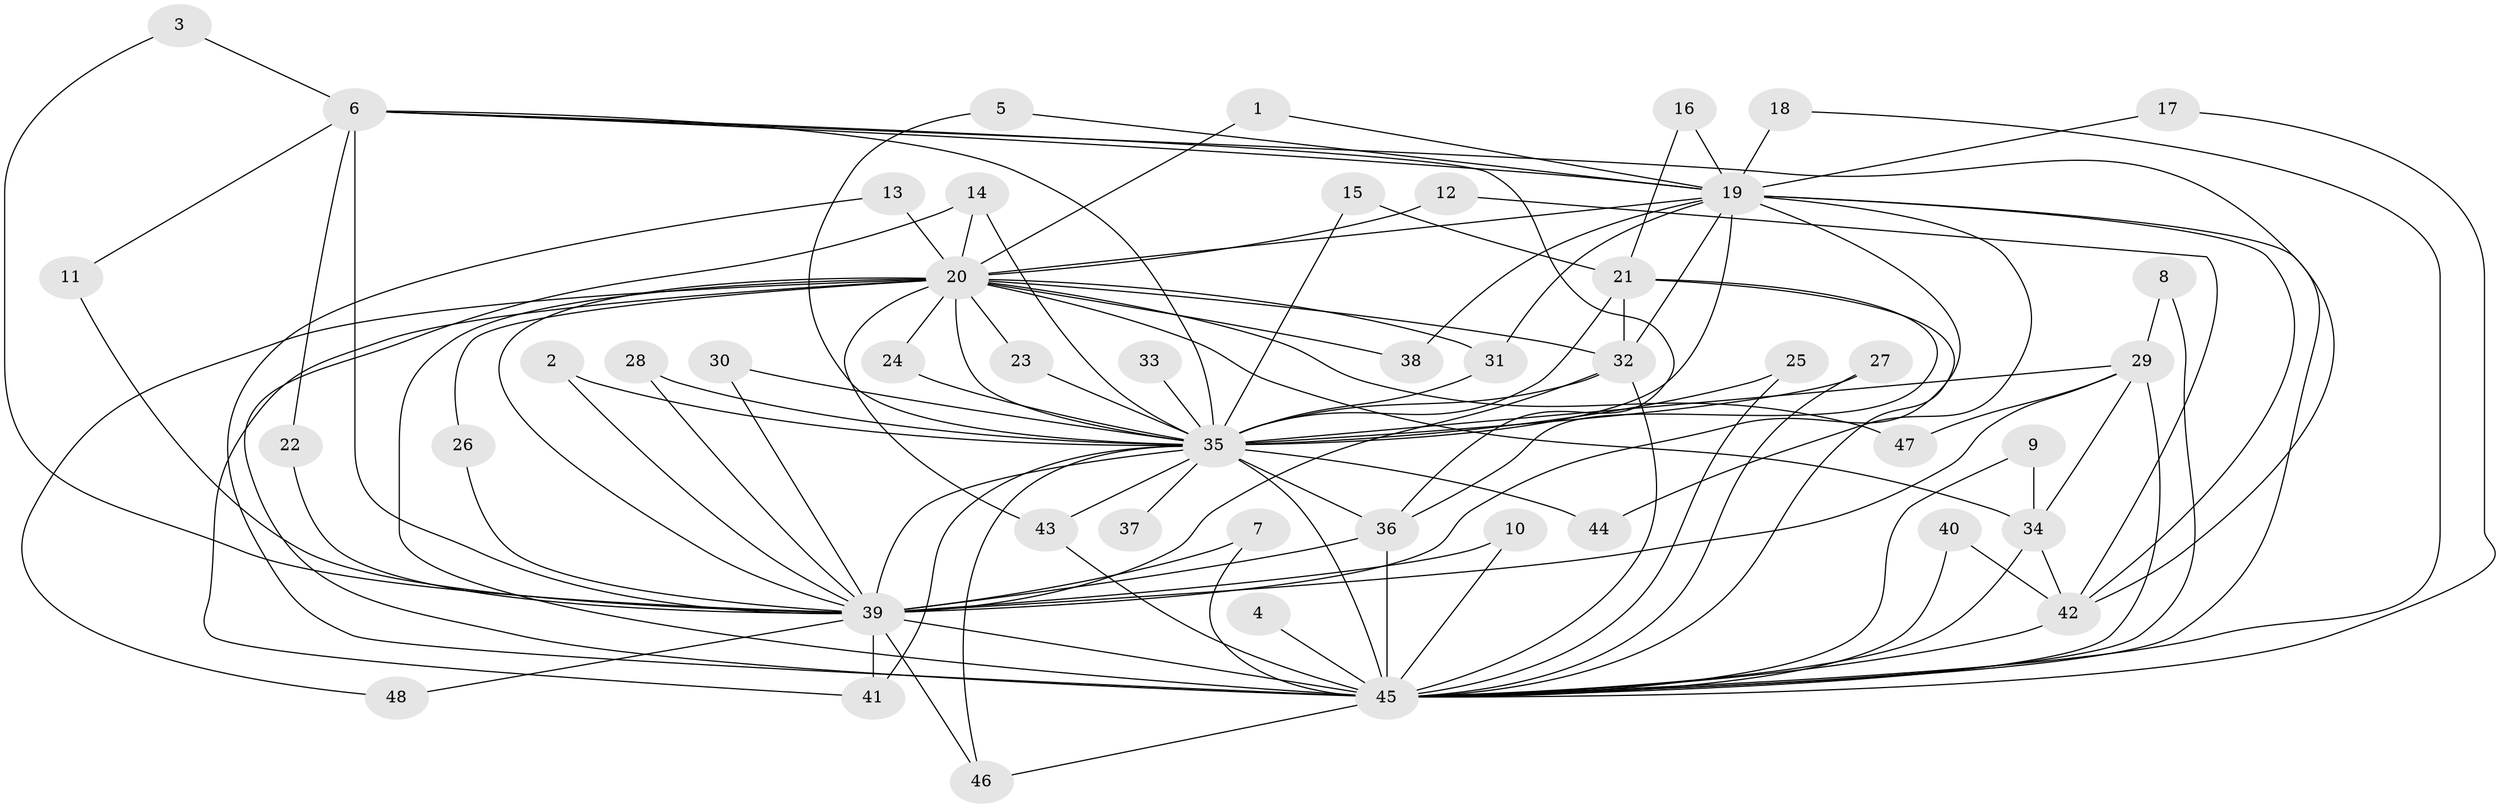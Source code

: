 // original degree distribution, {17: 0.010416666666666666, 20: 0.010416666666666666, 16: 0.010416666666666666, 28: 0.010416666666666666, 32: 0.010416666666666666, 23: 0.010416666666666666, 22: 0.010416666666666666, 19: 0.010416666666666666, 21: 0.010416666666666666, 13: 0.010416666666666666, 5: 0.020833333333333332, 3: 0.21875, 7: 0.020833333333333332, 2: 0.59375, 6: 0.010416666666666666, 8: 0.010416666666666666, 4: 0.020833333333333332}
// Generated by graph-tools (version 1.1) at 2025/49/03/09/25 03:49:45]
// undirected, 48 vertices, 110 edges
graph export_dot {
graph [start="1"]
  node [color=gray90,style=filled];
  1;
  2;
  3;
  4;
  5;
  6;
  7;
  8;
  9;
  10;
  11;
  12;
  13;
  14;
  15;
  16;
  17;
  18;
  19;
  20;
  21;
  22;
  23;
  24;
  25;
  26;
  27;
  28;
  29;
  30;
  31;
  32;
  33;
  34;
  35;
  36;
  37;
  38;
  39;
  40;
  41;
  42;
  43;
  44;
  45;
  46;
  47;
  48;
  1 -- 19 [weight=1.0];
  1 -- 20 [weight=2.0];
  2 -- 35 [weight=1.0];
  2 -- 39 [weight=1.0];
  3 -- 6 [weight=1.0];
  3 -- 39 [weight=1.0];
  4 -- 45 [weight=2.0];
  5 -- 19 [weight=1.0];
  5 -- 35 [weight=1.0];
  6 -- 11 [weight=1.0];
  6 -- 19 [weight=1.0];
  6 -- 22 [weight=1.0];
  6 -- 35 [weight=1.0];
  6 -- 36 [weight=1.0];
  6 -- 39 [weight=2.0];
  6 -- 42 [weight=1.0];
  7 -- 39 [weight=1.0];
  7 -- 45 [weight=1.0];
  8 -- 29 [weight=1.0];
  8 -- 45 [weight=1.0];
  9 -- 34 [weight=1.0];
  9 -- 45 [weight=1.0];
  10 -- 39 [weight=1.0];
  10 -- 45 [weight=1.0];
  11 -- 39 [weight=1.0];
  12 -- 20 [weight=1.0];
  12 -- 42 [weight=1.0];
  13 -- 20 [weight=1.0];
  13 -- 45 [weight=1.0];
  14 -- 20 [weight=1.0];
  14 -- 35 [weight=1.0];
  14 -- 45 [weight=1.0];
  15 -- 21 [weight=1.0];
  15 -- 35 [weight=1.0];
  16 -- 19 [weight=1.0];
  16 -- 21 [weight=1.0];
  17 -- 19 [weight=1.0];
  17 -- 45 [weight=1.0];
  18 -- 19 [weight=1.0];
  18 -- 45 [weight=1.0];
  19 -- 20 [weight=3.0];
  19 -- 31 [weight=1.0];
  19 -- 32 [weight=1.0];
  19 -- 35 [weight=5.0];
  19 -- 38 [weight=1.0];
  19 -- 39 [weight=1.0];
  19 -- 42 [weight=1.0];
  19 -- 44 [weight=1.0];
  19 -- 45 [weight=3.0];
  20 -- 23 [weight=1.0];
  20 -- 24 [weight=1.0];
  20 -- 26 [weight=1.0];
  20 -- 31 [weight=1.0];
  20 -- 32 [weight=2.0];
  20 -- 34 [weight=1.0];
  20 -- 35 [weight=6.0];
  20 -- 38 [weight=2.0];
  20 -- 39 [weight=2.0];
  20 -- 41 [weight=1.0];
  20 -- 43 [weight=1.0];
  20 -- 45 [weight=4.0];
  20 -- 47 [weight=1.0];
  20 -- 48 [weight=1.0];
  21 -- 32 [weight=1.0];
  21 -- 35 [weight=2.0];
  21 -- 36 [weight=1.0];
  21 -- 45 [weight=1.0];
  22 -- 39 [weight=1.0];
  23 -- 35 [weight=1.0];
  24 -- 35 [weight=1.0];
  25 -- 35 [weight=1.0];
  25 -- 45 [weight=1.0];
  26 -- 39 [weight=1.0];
  27 -- 35 [weight=1.0];
  27 -- 45 [weight=1.0];
  28 -- 35 [weight=1.0];
  28 -- 39 [weight=1.0];
  29 -- 34 [weight=1.0];
  29 -- 35 [weight=2.0];
  29 -- 39 [weight=1.0];
  29 -- 45 [weight=1.0];
  29 -- 47 [weight=1.0];
  30 -- 35 [weight=1.0];
  30 -- 39 [weight=1.0];
  31 -- 35 [weight=1.0];
  32 -- 35 [weight=4.0];
  32 -- 39 [weight=2.0];
  32 -- 45 [weight=3.0];
  33 -- 35 [weight=1.0];
  34 -- 42 [weight=1.0];
  34 -- 45 [weight=3.0];
  35 -- 36 [weight=4.0];
  35 -- 37 [weight=2.0];
  35 -- 39 [weight=3.0];
  35 -- 41 [weight=1.0];
  35 -- 43 [weight=1.0];
  35 -- 44 [weight=1.0];
  35 -- 45 [weight=7.0];
  35 -- 46 [weight=2.0];
  36 -- 39 [weight=1.0];
  36 -- 45 [weight=1.0];
  39 -- 41 [weight=1.0];
  39 -- 45 [weight=2.0];
  39 -- 46 [weight=1.0];
  39 -- 48 [weight=1.0];
  40 -- 42 [weight=1.0];
  40 -- 45 [weight=1.0];
  42 -- 45 [weight=1.0];
  43 -- 45 [weight=1.0];
  45 -- 46 [weight=1.0];
}
